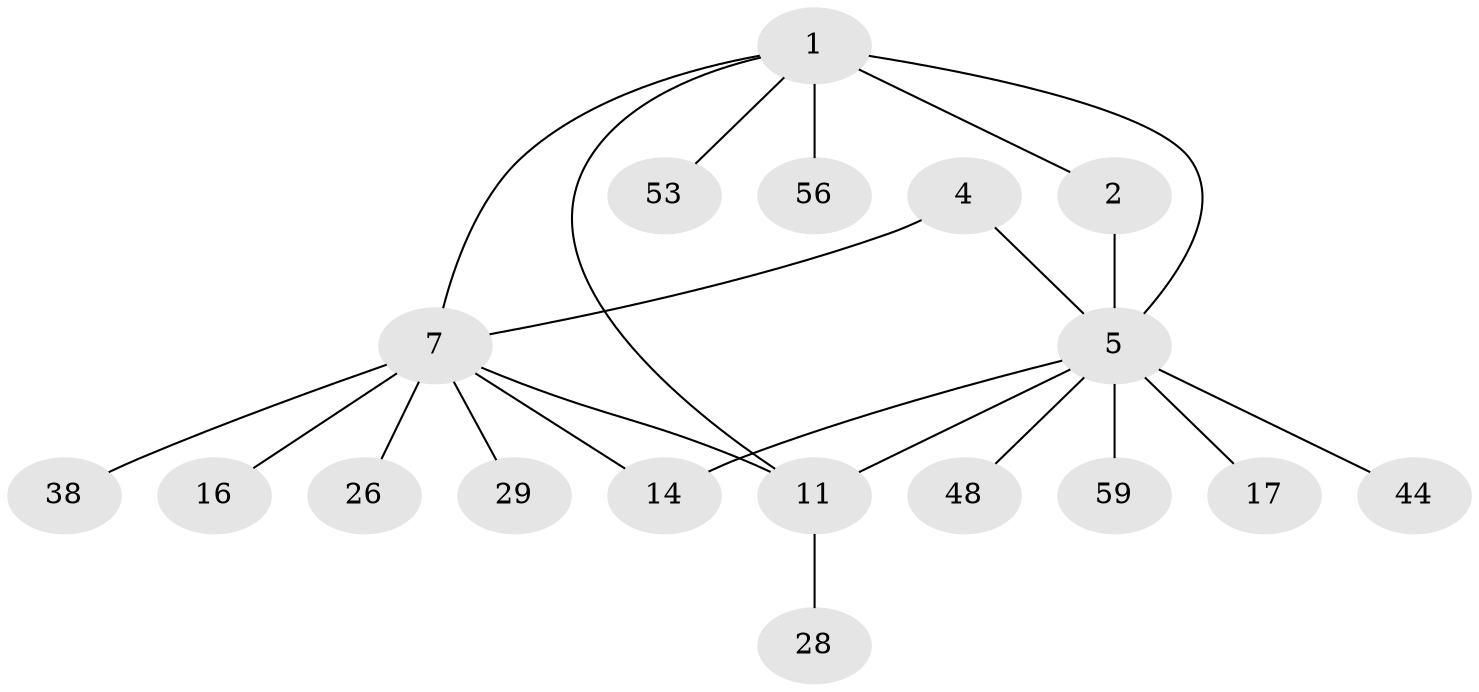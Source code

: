 // original degree distribution, {9: 0.03333333333333333, 8: 0.05, 2: 0.16666666666666666, 3: 0.13333333333333333, 7: 0.016666666666666666, 6: 0.016666666666666666, 10: 0.016666666666666666, 4: 0.016666666666666666, 1: 0.5333333333333333, 5: 0.016666666666666666}
// Generated by graph-tools (version 1.1) at 2025/19/03/04/25 18:19:35]
// undirected, 18 vertices, 22 edges
graph export_dot {
graph [start="1"]
  node [color=gray90,style=filled];
  1 [super="+10+27+51+55+33"];
  2 [super="+3+25+30+42+20+37"];
  4;
  5 [super="+13+6+45+21"];
  7 [super="+34+8+9"];
  11 [super="+40+18+12+60"];
  14 [super="+15+35+19"];
  16 [super="+43+31"];
  17;
  26;
  28;
  29;
  38;
  44;
  48;
  53;
  56;
  59;
  1 -- 2 [weight=2];
  1 -- 5 [weight=4];
  1 -- 7 [weight=3];
  1 -- 11 [weight=2];
  1 -- 53;
  1 -- 56;
  2 -- 5;
  4 -- 5 [weight=2];
  4 -- 7;
  5 -- 11;
  5 -- 44;
  5 -- 14 [weight=2];
  5 -- 48;
  5 -- 17;
  5 -- 59;
  7 -- 38;
  7 -- 26;
  7 -- 11;
  7 -- 16;
  7 -- 29;
  7 -- 14;
  11 -- 28;
}
